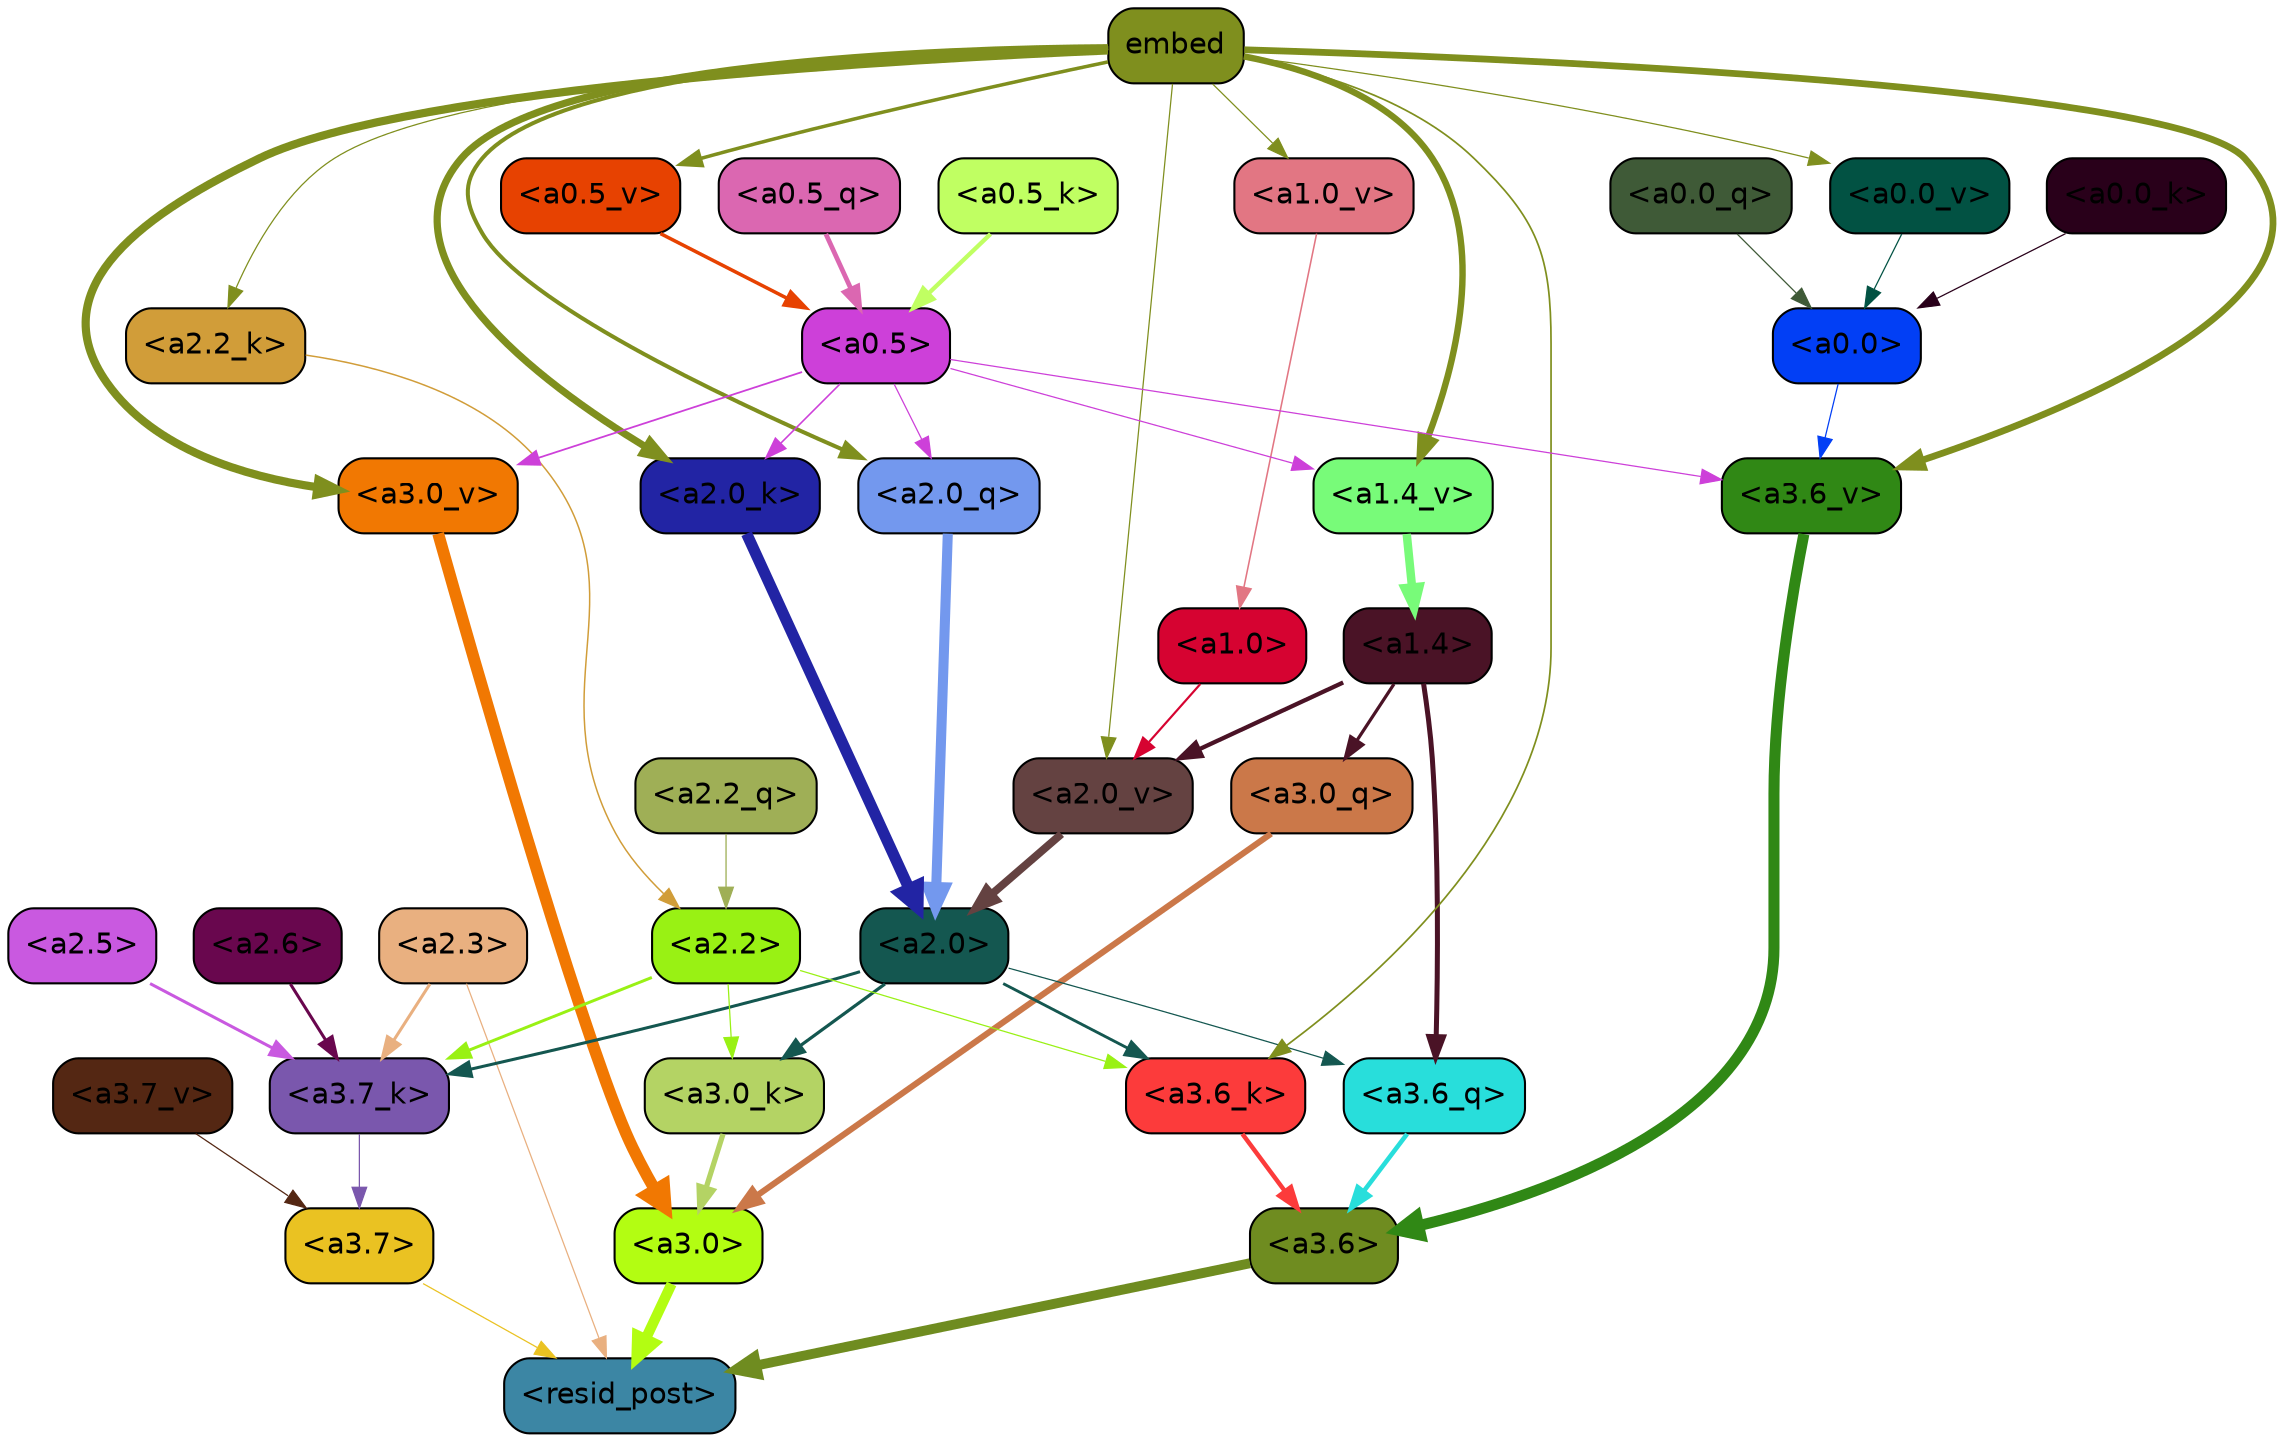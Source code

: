 strict digraph "" {
	graph [bgcolor=transparent,
		layout=dot,
		overlap=false,
		splines=true
	];
	"<a3.7>"	[color=black,
		fillcolor="#eac222",
		fontname=Helvetica,
		shape=box,
		style="filled, rounded"];
	"<resid_post>"	[color=black,
		fillcolor="#3c86a4",
		fontname=Helvetica,
		shape=box,
		style="filled, rounded"];
	"<a3.7>" -> "<resid_post>"	[color="#eac222",
		penwidth=0.6];
	"<a3.6>"	[color=black,
		fillcolor="#6f8c20",
		fontname=Helvetica,
		shape=box,
		style="filled, rounded"];
	"<a3.6>" -> "<resid_post>"	[color="#6f8c20",
		penwidth=4.749041676521301];
	"<a3.0>"	[color=black,
		fillcolor="#b3fd12",
		fontname=Helvetica,
		shape=box,
		style="filled, rounded"];
	"<a3.0>" -> "<resid_post>"	[color="#b3fd12",
		penwidth=5.004215121269226];
	"<a2.3>"	[color=black,
		fillcolor="#e9b080",
		fontname=Helvetica,
		shape=box,
		style="filled, rounded"];
	"<a2.3>" -> "<resid_post>"	[color="#e9b080",
		penwidth=0.6];
	"<a3.7_k>"	[color=black,
		fillcolor="#7a57ad",
		fontname=Helvetica,
		shape=box,
		style="filled, rounded"];
	"<a2.3>" -> "<a3.7_k>"	[color="#e9b080",
		penwidth=1.4559586644172668];
	"<a3.6_q>"	[color=black,
		fillcolor="#28dedb",
		fontname=Helvetica,
		shape=box,
		style="filled, rounded"];
	"<a3.6_q>" -> "<a3.6>"	[color="#28dedb",
		penwidth=2.199681341648102];
	"<a3.0_q>"	[color=black,
		fillcolor="#cb7849",
		fontname=Helvetica,
		shape=box,
		style="filled, rounded"];
	"<a3.0_q>" -> "<a3.0>"	[color="#cb7849",
		penwidth=2.9459195733070374];
	"<a3.7_k>" -> "<a3.7>"	[color="#7a57ad",
		penwidth=0.6];
	"<a3.6_k>"	[color=black,
		fillcolor="#fc3b3b",
		fontname=Helvetica,
		shape=box,
		style="filled, rounded"];
	"<a3.6_k>" -> "<a3.6>"	[color="#fc3b3b",
		penwidth=2.13908451795578];
	"<a3.0_k>"	[color=black,
		fillcolor="#b4d364",
		fontname=Helvetica,
		shape=box,
		style="filled, rounded"];
	"<a3.0_k>" -> "<a3.0>"	[color="#b4d364",
		penwidth=2.520303964614868];
	"<a3.7_v>"	[color=black,
		fillcolor="#542713",
		fontname=Helvetica,
		shape=box,
		style="filled, rounded"];
	"<a3.7_v>" -> "<a3.7>"	[color="#542713",
		penwidth=0.6];
	"<a3.6_v>"	[color=black,
		fillcolor="#308815",
		fontname=Helvetica,
		shape=box,
		style="filled, rounded"];
	"<a3.6_v>" -> "<a3.6>"	[color="#308815",
		penwidth=5.297133803367615];
	"<a3.0_v>"	[color=black,
		fillcolor="#f17802",
		fontname=Helvetica,
		shape=box,
		style="filled, rounded"];
	"<a3.0_v>" -> "<a3.0>"	[color="#f17802",
		penwidth=5.680712580680847];
	"<a2.0>"	[color=black,
		fillcolor="#145750",
		fontname=Helvetica,
		shape=box,
		style="filled, rounded"];
	"<a2.0>" -> "<a3.6_q>"	[color="#145750",
		penwidth=0.6];
	"<a2.0>" -> "<a3.7_k>"	[color="#145750",
		penwidth=1.4582423567771912];
	"<a2.0>" -> "<a3.6_k>"	[color="#145750",
		penwidth=1.3792681694030762];
	"<a2.0>" -> "<a3.0_k>"	[color="#145750",
		penwidth=1.5433646440505981];
	"<a1.4>"	[color=black,
		fillcolor="#4a1326",
		fontname=Helvetica,
		shape=box,
		style="filled, rounded"];
	"<a1.4>" -> "<a3.6_q>"	[color="#4a1326",
		penwidth=2.407962203025818];
	"<a1.4>" -> "<a3.0_q>"	[color="#4a1326",
		penwidth=1.5490156412124634];
	"<a2.0_v>"	[color=black,
		fillcolor="#644241",
		fontname=Helvetica,
		shape=box,
		style="filled, rounded"];
	"<a1.4>" -> "<a2.0_v>"	[color="#4a1326",
		penwidth=2.058677911758423];
	"<a2.6>"	[color=black,
		fillcolor="#69074e",
		fontname=Helvetica,
		shape=box,
		style="filled, rounded"];
	"<a2.6>" -> "<a3.7_k>"	[color="#69074e",
		penwidth=1.468173325061798];
	"<a2.5>"	[color=black,
		fillcolor="#c959e0",
		fontname=Helvetica,
		shape=box,
		style="filled, rounded"];
	"<a2.5>" -> "<a3.7_k>"	[color="#c959e0",
		penwidth=1.457568109035492];
	"<a2.2>"	[color=black,
		fillcolor="#99f114",
		fontname=Helvetica,
		shape=box,
		style="filled, rounded"];
	"<a2.2>" -> "<a3.7_k>"	[color="#99f114",
		penwidth=1.4199435114860535];
	"<a2.2>" -> "<a3.6_k>"	[color="#99f114",
		penwidth=0.6];
	"<a2.2>" -> "<a3.0_k>"	[color="#99f114",
		penwidth=0.6];
	embed	[color=black,
		fillcolor="#7f8f1e",
		fontname=Helvetica,
		shape=box,
		style="filled, rounded"];
	embed -> "<a3.6_k>"	[color="#7f8f1e",
		penwidth=0.8273519277572632];
	embed -> "<a3.6_v>"	[color="#7f8f1e",
		penwidth=3.2414157912135124];
	embed -> "<a3.0_v>"	[color="#7f8f1e",
		penwidth=3.929257571697235];
	"<a2.0_q>"	[color=black,
		fillcolor="#7398ee",
		fontname=Helvetica,
		shape=box,
		style="filled, rounded"];
	embed -> "<a2.0_q>"	[color="#7f8f1e",
		penwidth=1.9435837268829346];
	"<a2.2_k>"	[color=black,
		fillcolor="#d19d39",
		fontname=Helvetica,
		shape=box,
		style="filled, rounded"];
	embed -> "<a2.2_k>"	[color="#7f8f1e",
		penwidth=0.6];
	"<a2.0_k>"	[color=black,
		fillcolor="#2224a4",
		fontname=Helvetica,
		shape=box,
		style="filled, rounded"];
	embed -> "<a2.0_k>"	[color="#7f8f1e",
		penwidth=3.4579111337661743];
	embed -> "<a2.0_v>"	[color="#7f8f1e",
		penwidth=0.6];
	"<a1.4_v>"	[color=black,
		fillcolor="#78fb79",
		fontname=Helvetica,
		shape=box,
		style="filled, rounded"];
	embed -> "<a1.4_v>"	[color="#7f8f1e",
		penwidth=3.0905416011810303];
	"<a1.0_v>"	[color=black,
		fillcolor="#e27683",
		fontname=Helvetica,
		shape=box,
		style="filled, rounded"];
	embed -> "<a1.0_v>"	[color="#7f8f1e",
		penwidth=0.6];
	"<a0.5_v>"	[color=black,
		fillcolor="#e74201",
		fontname=Helvetica,
		shape=box,
		style="filled, rounded"];
	embed -> "<a0.5_v>"	[color="#7f8f1e",
		penwidth=1.6968016624450684];
	"<a0.0_v>"	[color=black,
		fillcolor="#025243",
		fontname=Helvetica,
		shape=box,
		style="filled, rounded"];
	embed -> "<a0.0_v>"	[color="#7f8f1e",
		penwidth=0.6];
	"<a0.5>"	[color=black,
		fillcolor="#cd40d9",
		fontname=Helvetica,
		shape=box,
		style="filled, rounded"];
	"<a0.5>" -> "<a3.6_v>"	[color="#cd40d9",
		penwidth=0.6];
	"<a0.5>" -> "<a3.0_v>"	[color="#cd40d9",
		penwidth=0.8535017371177673];
	"<a0.5>" -> "<a2.0_q>"	[color="#cd40d9",
		penwidth=0.6];
	"<a0.5>" -> "<a2.0_k>"	[color="#cd40d9",
		penwidth=0.7646331787109375];
	"<a0.5>" -> "<a1.4_v>"	[color="#cd40d9",
		penwidth=0.6];
	"<a0.0>"	[color=black,
		fillcolor="#023ff5",
		fontname=Helvetica,
		shape=box,
		style="filled, rounded"];
	"<a0.0>" -> "<a3.6_v>"	[color="#023ff5",
		penwidth=0.6];
	"<a2.2_q>"	[color=black,
		fillcolor="#9faf56",
		fontname=Helvetica,
		shape=box,
		style="filled, rounded"];
	"<a2.2_q>" -> "<a2.2>"	[color="#9faf56",
		penwidth=0.6301735639572144];
	"<a2.0_q>" -> "<a2.0>"	[color="#7398ee",
		penwidth=4.832814455032349];
	"<a2.2_k>" -> "<a2.2>"	[color="#d19d39",
		penwidth=0.7200896441936493];
	"<a2.0_k>" -> "<a2.0>"	[color="#2224a4",
		penwidth=5.423068851232529];
	"<a2.0_v>" -> "<a2.0>"	[color="#644241",
		penwidth=3.7890332341194153];
	"<a1.0>"	[color=black,
		fillcolor="#d60331",
		fontname=Helvetica,
		shape=box,
		style="filled, rounded"];
	"<a1.0>" -> "<a2.0_v>"	[color="#d60331",
		penwidth=1.041085124015808];
	"<a1.4_v>" -> "<a1.4>"	[color="#78fb79",
		penwidth=4.065267086029053];
	"<a1.0_v>" -> "<a1.0>"	[color="#e27683",
		penwidth=0.7517843246459961];
	"<a0.5_q>"	[color=black,
		fillcolor="#db67b1",
		fontname=Helvetica,
		shape=box,
		style="filled, rounded"];
	"<a0.5_q>" -> "<a0.5>"	[color="#db67b1",
		penwidth=2.2789151668548584];
	"<a0.0_q>"	[color=black,
		fillcolor="#3f5a37",
		fontname=Helvetica,
		shape=box,
		style="filled, rounded"];
	"<a0.0_q>" -> "<a0.0>"	[color="#3f5a37",
		penwidth=0.6];
	"<a0.5_k>"	[color=black,
		fillcolor="#c0ff62",
		fontname=Helvetica,
		shape=box,
		style="filled, rounded"];
	"<a0.5_k>" -> "<a0.5>"	[color="#c0ff62",
		penwidth=2.067288637161255];
	"<a0.0_k>"	[color=black,
		fillcolor="#29001a",
		fontname=Helvetica,
		shape=box,
		style="filled, rounded"];
	"<a0.0_k>" -> "<a0.0>"	[color="#29001a",
		penwidth=0.6];
	"<a0.5_v>" -> "<a0.5>"	[color="#e74201",
		penwidth=1.6968014240264893];
	"<a0.0_v>" -> "<a0.0>"	[color="#025243",
		penwidth=0.6];
}
